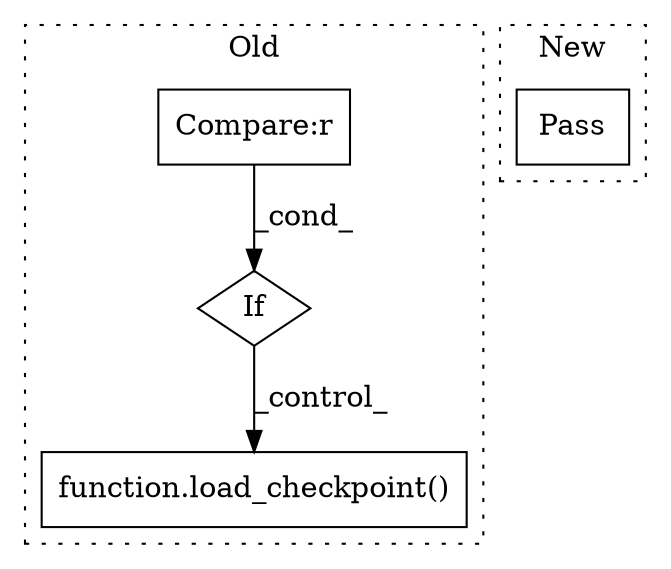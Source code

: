 digraph G {
subgraph cluster0 {
1 [label="function.load_checkpoint()" a="75" s="1979,2023" l="16,15" shape="box"];
3 [label="If" a="96" s="1928" l="3" shape="diamond"];
4 [label="Compare:r" a="40" s="1931" l="34" shape="box"];
label = "Old";
style="dotted";
}
subgraph cluster1 {
2 [label="Pass" a="62" s="1492" l="4" shape="box"];
label = "New";
style="dotted";
}
3 -> 1 [label="_control_"];
4 -> 3 [label="_cond_"];
}
